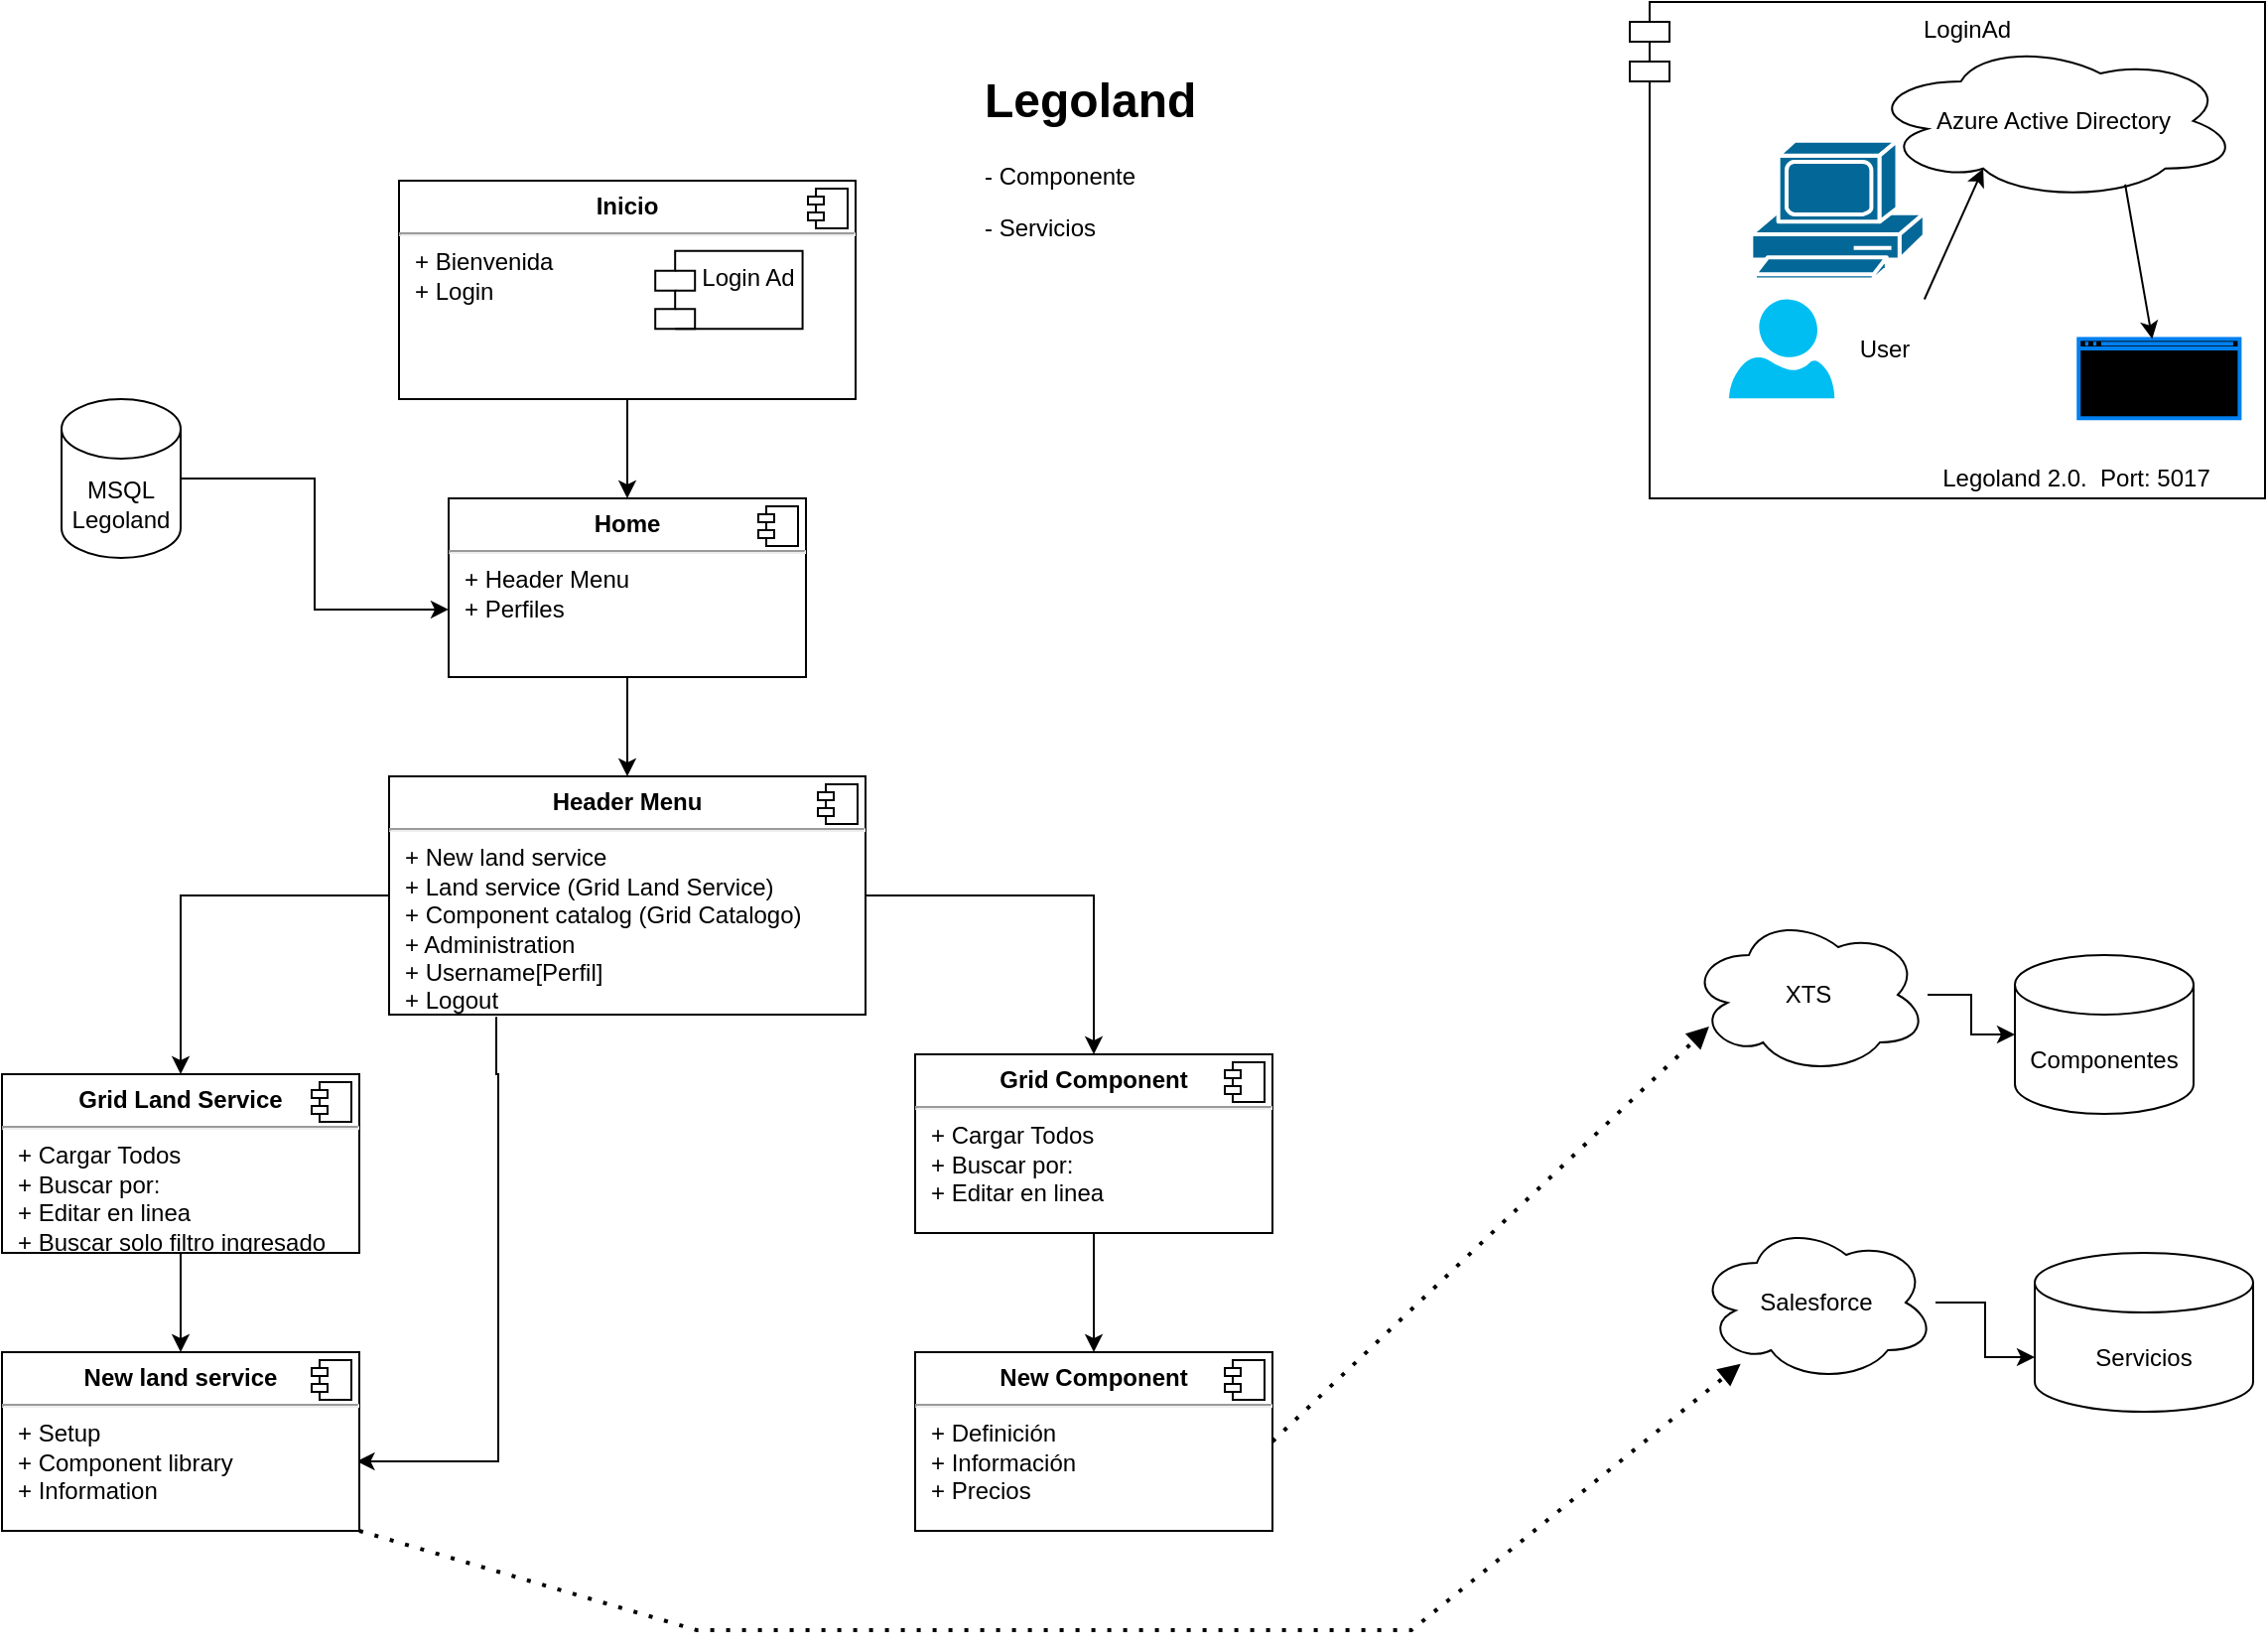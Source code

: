 <mxfile version="22.1.11" type="device">
  <diagram name="Página-1" id="hvUKiegdO5NY6V_EGWbR">
    <mxGraphModel dx="1546" dy="854" grid="1" gridSize="10" guides="1" tooltips="1" connect="1" arrows="1" fold="1" page="1" pageScale="1" pageWidth="827" pageHeight="1169" math="0" shadow="0">
      <root>
        <mxCell id="0" />
        <mxCell id="1" parent="0" />
        <mxCell id="Fd9paL_t9iBPJfcG7-ev-1" value="MSQL&lt;br&gt;Legoland" style="shape=cylinder3;whiteSpace=wrap;html=1;boundedLbl=1;backgroundOutline=1;size=15;" parent="1" vertex="1">
          <mxGeometry x="60" y="210" width="60" height="80" as="geometry" />
        </mxCell>
        <mxCell id="Fd9paL_t9iBPJfcG7-ev-6" value="" style="group" parent="1" vertex="1" connectable="0">
          <mxGeometry x="230" y="100" width="230" height="110" as="geometry" />
        </mxCell>
        <mxCell id="Fd9paL_t9iBPJfcG7-ev-2" value="&lt;p style=&quot;margin:0px;margin-top:6px;text-align:center;&quot;&gt;&lt;b&gt;Inicio&lt;/b&gt;&lt;/p&gt;&lt;hr&gt;&lt;p style=&quot;margin:0px;margin-left:8px;&quot;&gt;+ Bienvenida&lt;/p&gt;&lt;p style=&quot;margin:0px;margin-left:8px;&quot;&gt;+ Login&lt;/p&gt;" style="align=left;overflow=fill;html=1;dropTarget=0;whiteSpace=wrap;movable=1;resizable=1;rotatable=1;deletable=1;editable=1;locked=0;connectable=1;" parent="Fd9paL_t9iBPJfcG7-ev-6" vertex="1">
          <mxGeometry width="230" height="110" as="geometry" />
        </mxCell>
        <mxCell id="Fd9paL_t9iBPJfcG7-ev-3" value="" style="shape=component;jettyWidth=8;jettyHeight=4;movable=1;resizable=1;rotatable=1;deletable=1;editable=1;locked=0;connectable=1;" parent="Fd9paL_t9iBPJfcG7-ev-2" vertex="1">
          <mxGeometry x="1" width="20" height="20" relative="1" as="geometry">
            <mxPoint x="-24" y="4" as="offset" />
          </mxGeometry>
        </mxCell>
        <mxCell id="Fd9paL_t9iBPJfcG7-ev-4" value="Login Ad" style="shape=module;align=left;spacingLeft=20;align=center;verticalAlign=top;whiteSpace=wrap;html=1;movable=1;resizable=1;rotatable=1;deletable=1;editable=1;locked=0;connectable=1;" parent="Fd9paL_t9iBPJfcG7-ev-6" vertex="1">
          <mxGeometry x="129.097" y="35.357" width="74.194" height="39.286" as="geometry" />
        </mxCell>
        <mxCell id="Fd9paL_t9iBPJfcG7-ev-7" value="" style="endArrow=classic;html=1;rounded=0;exitX=0.5;exitY=1;exitDx=0;exitDy=0;entryX=0.5;entryY=0;entryDx=0;entryDy=0;" parent="1" source="Fd9paL_t9iBPJfcG7-ev-2" target="Fd9paL_t9iBPJfcG7-ev-8" edge="1">
          <mxGeometry width="50" height="50" relative="1" as="geometry">
            <mxPoint x="380" y="410" as="sourcePoint" />
            <mxPoint x="345" y="320" as="targetPoint" />
          </mxGeometry>
        </mxCell>
        <mxCell id="Fd9paL_t9iBPJfcG7-ev-14" style="edgeStyle=orthogonalEdgeStyle;rounded=0;orthogonalLoop=1;jettySize=auto;html=1;" parent="1" source="Fd9paL_t9iBPJfcG7-ev-8" target="Fd9paL_t9iBPJfcG7-ev-11" edge="1">
          <mxGeometry relative="1" as="geometry" />
        </mxCell>
        <mxCell id="Fd9paL_t9iBPJfcG7-ev-8" value="&lt;p style=&quot;margin:0px;margin-top:6px;text-align:center;&quot;&gt;&lt;b&gt;Home&lt;/b&gt;&lt;/p&gt;&lt;hr&gt;&lt;p style=&quot;margin:0px;margin-left:8px;&quot;&gt;+ Header Menu&lt;br&gt;&lt;/p&gt;&lt;p style=&quot;margin:0px;margin-left:8px;&quot;&gt;+ Perfiles&lt;/p&gt;" style="align=left;overflow=fill;html=1;dropTarget=0;whiteSpace=wrap;" parent="1" vertex="1">
          <mxGeometry x="255" y="260" width="180" height="90" as="geometry" />
        </mxCell>
        <mxCell id="Fd9paL_t9iBPJfcG7-ev-9" value="" style="shape=component;jettyWidth=8;jettyHeight=4;" parent="Fd9paL_t9iBPJfcG7-ev-8" vertex="1">
          <mxGeometry x="1" width="20" height="20" relative="1" as="geometry">
            <mxPoint x="-24" y="4" as="offset" />
          </mxGeometry>
        </mxCell>
        <mxCell id="Fd9paL_t9iBPJfcG7-ev-10" style="edgeStyle=orthogonalEdgeStyle;rounded=0;orthogonalLoop=1;jettySize=auto;html=1;entryX=0;entryY=0.622;entryDx=0;entryDy=0;entryPerimeter=0;" parent="1" source="Fd9paL_t9iBPJfcG7-ev-1" target="Fd9paL_t9iBPJfcG7-ev-8" edge="1">
          <mxGeometry relative="1" as="geometry" />
        </mxCell>
        <mxCell id="Fd9paL_t9iBPJfcG7-ev-23" style="edgeStyle=orthogonalEdgeStyle;rounded=0;orthogonalLoop=1;jettySize=auto;html=1;entryX=0.5;entryY=0;entryDx=0;entryDy=0;" parent="1" source="Fd9paL_t9iBPJfcG7-ev-11" target="Fd9paL_t9iBPJfcG7-ev-15" edge="1">
          <mxGeometry relative="1" as="geometry" />
        </mxCell>
        <mxCell id="Fd9paL_t9iBPJfcG7-ev-24" style="edgeStyle=orthogonalEdgeStyle;rounded=0;orthogonalLoop=1;jettySize=auto;html=1;" parent="1" source="Fd9paL_t9iBPJfcG7-ev-11" target="Fd9paL_t9iBPJfcG7-ev-17" edge="1">
          <mxGeometry relative="1" as="geometry" />
        </mxCell>
        <mxCell id="Fd9paL_t9iBPJfcG7-ev-25" style="edgeStyle=orthogonalEdgeStyle;rounded=0;orthogonalLoop=1;jettySize=auto;html=1;entryX=0.993;entryY=0.611;entryDx=0;entryDy=0;exitX=0.225;exitY=1.009;exitDx=0;exitDy=0;exitPerimeter=0;entryPerimeter=0;" parent="1" source="Fd9paL_t9iBPJfcG7-ev-11" target="Fd9paL_t9iBPJfcG7-ev-19" edge="1">
          <mxGeometry relative="1" as="geometry">
            <mxPoint x="228.11" y="500.0" as="sourcePoint" />
            <mxPoint x="200.03" y="734.03" as="targetPoint" />
            <Array as="points">
              <mxPoint x="279" y="550" />
              <mxPoint x="280" y="550" />
              <mxPoint x="280" y="745" />
            </Array>
          </mxGeometry>
        </mxCell>
        <mxCell id="Fd9paL_t9iBPJfcG7-ev-11" value="&lt;p style=&quot;margin:0px;margin-top:6px;text-align:center;&quot;&gt;&lt;b&gt;Header Menu&lt;/b&gt;&lt;/p&gt;&lt;hr&gt;&lt;p style=&quot;margin:0px;margin-left:8px;&quot;&gt;+ New land service&amp;nbsp;&lt;br&gt;+ Land service (Grid Land Service)&lt;/p&gt;&lt;p style=&quot;margin:0px;margin-left:8px;&quot;&gt;+ Component catalog (Grid Catalogo)&lt;/p&gt;&lt;p style=&quot;margin:0px;margin-left:8px;&quot;&gt;+ Administration&lt;br&gt;&lt;/p&gt;&lt;p style=&quot;margin:0px;margin-left:8px;&quot;&gt;+ Username[Perfil]&lt;/p&gt;&lt;p style=&quot;margin:0px;margin-left:8px;&quot;&gt;+ Logout&lt;/p&gt;&lt;p style=&quot;margin:0px;margin-left:8px;&quot;&gt;&lt;br&gt;&lt;/p&gt;" style="align=left;overflow=fill;html=1;dropTarget=0;whiteSpace=wrap;" parent="1" vertex="1">
          <mxGeometry x="225" y="400" width="240" height="120" as="geometry" />
        </mxCell>
        <mxCell id="Fd9paL_t9iBPJfcG7-ev-12" value="" style="shape=component;jettyWidth=8;jettyHeight=4;" parent="Fd9paL_t9iBPJfcG7-ev-11" vertex="1">
          <mxGeometry x="1" width="20" height="20" relative="1" as="geometry">
            <mxPoint x="-24" y="4" as="offset" />
          </mxGeometry>
        </mxCell>
        <mxCell id="Fd9paL_t9iBPJfcG7-ev-28" style="edgeStyle=orthogonalEdgeStyle;rounded=0;orthogonalLoop=1;jettySize=auto;html=1;" parent="1" source="Fd9paL_t9iBPJfcG7-ev-15" target="Fd9paL_t9iBPJfcG7-ev-19" edge="1">
          <mxGeometry relative="1" as="geometry" />
        </mxCell>
        <mxCell id="Fd9paL_t9iBPJfcG7-ev-15" value="&lt;p style=&quot;margin:0px;margin-top:6px;text-align:center;&quot;&gt;&lt;b&gt;Grid Land Service&lt;/b&gt;&lt;/p&gt;&lt;hr&gt;&lt;p style=&quot;margin:0px;margin-left:8px;&quot;&gt;+ Cargar Todos&lt;br&gt;+ Buscar por:&lt;/p&gt;&lt;p style=&quot;margin:0px;margin-left:8px;&quot;&gt;+ Editar en linea&lt;/p&gt;&lt;p style=&quot;margin:0px;margin-left:8px;&quot;&gt;+ Buscar solo filtro ingresado&lt;/p&gt;" style="align=left;overflow=fill;html=1;dropTarget=0;whiteSpace=wrap;" parent="1" vertex="1">
          <mxGeometry x="30" y="550" width="180" height="90" as="geometry" />
        </mxCell>
        <mxCell id="Fd9paL_t9iBPJfcG7-ev-16" value="" style="shape=component;jettyWidth=8;jettyHeight=4;" parent="Fd9paL_t9iBPJfcG7-ev-15" vertex="1">
          <mxGeometry x="1" width="20" height="20" relative="1" as="geometry">
            <mxPoint x="-24" y="4" as="offset" />
          </mxGeometry>
        </mxCell>
        <mxCell id="Fd9paL_t9iBPJfcG7-ev-26" style="edgeStyle=orthogonalEdgeStyle;rounded=0;orthogonalLoop=1;jettySize=auto;html=1;entryX=0.5;entryY=0;entryDx=0;entryDy=0;" parent="1" source="Fd9paL_t9iBPJfcG7-ev-17" target="Fd9paL_t9iBPJfcG7-ev-21" edge="1">
          <mxGeometry relative="1" as="geometry" />
        </mxCell>
        <mxCell id="Fd9paL_t9iBPJfcG7-ev-17" value="&lt;p style=&quot;margin:0px;margin-top:6px;text-align:center;&quot;&gt;&lt;b&gt;Grid Component&lt;/b&gt;&lt;/p&gt;&lt;hr&gt;&lt;p style=&quot;margin:0px;margin-left:8px;&quot;&gt;+ Cargar Todos&lt;br&gt;+ Buscar por:&amp;nbsp;&lt;/p&gt;&lt;p style=&quot;margin:0px;margin-left:8px;&quot;&gt;+ Editar en linea&amp;nbsp;&amp;nbsp;&lt;/p&gt;" style="align=left;overflow=fill;html=1;dropTarget=0;whiteSpace=wrap;" parent="1" vertex="1">
          <mxGeometry x="490" y="540" width="180" height="90" as="geometry" />
        </mxCell>
        <mxCell id="Fd9paL_t9iBPJfcG7-ev-18" value="" style="shape=component;jettyWidth=8;jettyHeight=4;" parent="Fd9paL_t9iBPJfcG7-ev-17" vertex="1">
          <mxGeometry x="1" width="20" height="20" relative="1" as="geometry">
            <mxPoint x="-24" y="4" as="offset" />
          </mxGeometry>
        </mxCell>
        <mxCell id="Fd9paL_t9iBPJfcG7-ev-19" value="&lt;p style=&quot;margin:0px;margin-top:6px;text-align:center;&quot;&gt;&lt;b&gt;New land service&lt;/b&gt;&lt;/p&gt;&lt;hr&gt;&lt;p style=&quot;margin:0px;margin-left:8px;&quot;&gt;+ Setup&lt;br&gt;+ Component library&lt;/p&gt;&lt;p style=&quot;margin:0px;margin-left:8px;&quot;&gt;+ Information&lt;/p&gt;" style="align=left;overflow=fill;html=1;dropTarget=0;whiteSpace=wrap;" parent="1" vertex="1">
          <mxGeometry x="30" y="690" width="180" height="90" as="geometry" />
        </mxCell>
        <mxCell id="Fd9paL_t9iBPJfcG7-ev-20" value="" style="shape=component;jettyWidth=8;jettyHeight=4;" parent="Fd9paL_t9iBPJfcG7-ev-19" vertex="1">
          <mxGeometry x="1" width="20" height="20" relative="1" as="geometry">
            <mxPoint x="-24" y="4" as="offset" />
          </mxGeometry>
        </mxCell>
        <mxCell id="Fd9paL_t9iBPJfcG7-ev-21" value="&lt;p style=&quot;margin:0px;margin-top:6px;text-align:center;&quot;&gt;&lt;b&gt;New Component&lt;/b&gt;&lt;/p&gt;&lt;hr&gt;&lt;p style=&quot;margin:0px;margin-left:8px;&quot;&gt;+ Definición&lt;br&gt;+ Información&lt;/p&gt;&lt;p style=&quot;margin:0px;margin-left:8px;&quot;&gt;+ Precios&lt;/p&gt;" style="align=left;overflow=fill;html=1;dropTarget=0;whiteSpace=wrap;" parent="1" vertex="1">
          <mxGeometry x="490" y="690" width="180" height="90" as="geometry" />
        </mxCell>
        <mxCell id="Fd9paL_t9iBPJfcG7-ev-22" value="" style="shape=component;jettyWidth=8;jettyHeight=4;" parent="Fd9paL_t9iBPJfcG7-ev-21" vertex="1">
          <mxGeometry x="1" width="20" height="20" relative="1" as="geometry">
            <mxPoint x="-24" y="4" as="offset" />
          </mxGeometry>
        </mxCell>
        <mxCell id="s5vD3qKEOOoGVqszgRcH-15" value="" style="group" parent="1" vertex="1" connectable="0">
          <mxGeometry x="850" y="10" width="320" height="250" as="geometry" />
        </mxCell>
        <mxCell id="s5vD3qKEOOoGVqszgRcH-11" value="LoginAd" style="shape=module;align=left;spacingLeft=20;align=center;verticalAlign=top;whiteSpace=wrap;html=1;" parent="s5vD3qKEOOoGVqszgRcH-15" vertex="1">
          <mxGeometry width="320" height="250.0" as="geometry" />
        </mxCell>
        <mxCell id="s5vD3qKEOOoGVqszgRcH-13" value="" style="group" parent="s5vD3qKEOOoGVqszgRcH-15" vertex="1" connectable="0">
          <mxGeometry x="50" y="20" width="260" height="219.58" as="geometry" />
        </mxCell>
        <mxCell id="s5vD3qKEOOoGVqszgRcH-6" value="Legoland 2.0.&amp;nbsp; Port: 5017" style="text;html=1;strokeColor=none;fillColor=none;align=center;verticalAlign=middle;whiteSpace=wrap;rounded=0;" parent="s5vD3qKEOOoGVqszgRcH-13" vertex="1">
          <mxGeometry x="90" y="219.58" width="170" as="geometry" />
        </mxCell>
        <mxCell id="s5vD3qKEOOoGVqszgRcH-12" value="" style="group" parent="s5vD3qKEOOoGVqszgRcH-13" vertex="1" connectable="0">
          <mxGeometry width="257.204" height="189.637" as="geometry" />
        </mxCell>
        <mxCell id="s5vD3qKEOOoGVqszgRcH-1" value="Azure Active Directory" style="ellipse;shape=cloud;whiteSpace=wrap;html=1;" parent="s5vD3qKEOOoGVqszgRcH-12" vertex="1">
          <mxGeometry x="70" width="187.2" height="79.85" as="geometry" />
        </mxCell>
        <mxCell id="s5vD3qKEOOoGVqszgRcH-2" value="" style="shape=mxgraph.cisco.computers_and_peripherals.pc;html=1;pointerEvents=1;dashed=0;fillColor=#036897;strokeColor=#ffffff;strokeWidth=2;verticalLabelPosition=bottom;verticalAlign=top;align=center;outlineConnect=0;" parent="s5vD3qKEOOoGVqszgRcH-12" vertex="1">
          <mxGeometry x="11.183" y="49.905" width="87.226" height="69.866" as="geometry" />
        </mxCell>
        <mxCell id="s5vD3qKEOOoGVqszgRcH-3" value="" style="html=1;verticalLabelPosition=bottom;align=center;labelBackgroundColor=#ffffff;verticalAlign=top;strokeWidth=2;strokeColor=#0080F0;shadow=0;dashed=0;shape=mxgraph.ios7.icons.window;fillColor=#000000;" parent="s5vD3qKEOOoGVqszgRcH-12" vertex="1">
          <mxGeometry x="176.129" y="149.714" width="81.075" height="39.924" as="geometry" />
        </mxCell>
        <mxCell id="s5vD3qKEOOoGVqszgRcH-7" value="" style="verticalLabelPosition=bottom;html=1;verticalAlign=top;align=center;strokeColor=none;fillColor=#00BEF2;shape=mxgraph.azure.user;" parent="s5vD3qKEOOoGVqszgRcH-12" vertex="1">
          <mxGeometry y="129.752" width="53.118" height="49.905" as="geometry" />
        </mxCell>
        <mxCell id="s5vD3qKEOOoGVqszgRcH-8" value="User" style="text;html=1;strokeColor=none;fillColor=none;align=center;verticalAlign=middle;whiteSpace=wrap;rounded=0;" parent="s5vD3qKEOOoGVqszgRcH-12" vertex="1">
          <mxGeometry x="44.731" y="139.733" width="67.097" height="29.943" as="geometry" />
        </mxCell>
        <mxCell id="s5vD3qKEOOoGVqszgRcH-9" value="" style="endArrow=classic;html=1;rounded=0;entryX=0.31;entryY=0.8;entryDx=0;entryDy=0;entryPerimeter=0;" parent="s5vD3qKEOOoGVqszgRcH-12" target="s5vD3qKEOOoGVqszgRcH-1" edge="1">
          <mxGeometry width="50" height="50" relative="1" as="geometry">
            <mxPoint x="98.409" y="129.752" as="sourcePoint" />
            <mxPoint x="154.323" y="79.847" as="targetPoint" />
          </mxGeometry>
        </mxCell>
        <mxCell id="s5vD3qKEOOoGVqszgRcH-10" value="" style="endArrow=classic;html=1;rounded=0;exitX=0.692;exitY=0.9;exitDx=0;exitDy=0;exitPerimeter=0;" parent="s5vD3qKEOOoGVqszgRcH-12" source="s5vD3qKEOOoGVqszgRcH-1" target="s5vD3qKEOOoGVqszgRcH-3" edge="1">
          <mxGeometry width="50" height="50" relative="1" as="geometry">
            <mxPoint x="223.656" y="109.79" as="sourcePoint" />
            <mxPoint x="279.57" y="59.885" as="targetPoint" />
          </mxGeometry>
        </mxCell>
        <mxCell id="2QgaaNyBV8Mvcg13I9mV-8" style="edgeStyle=orthogonalEdgeStyle;rounded=0;orthogonalLoop=1;jettySize=auto;html=1;" parent="1" source="2QgaaNyBV8Mvcg13I9mV-1" target="2QgaaNyBV8Mvcg13I9mV-6" edge="1">
          <mxGeometry relative="1" as="geometry" />
        </mxCell>
        <mxCell id="2QgaaNyBV8Mvcg13I9mV-1" value="XTS" style="ellipse;shape=cloud;whiteSpace=wrap;html=1;" parent="1" vertex="1">
          <mxGeometry x="880" y="470" width="120" height="80" as="geometry" />
        </mxCell>
        <mxCell id="2QgaaNyBV8Mvcg13I9mV-2" value="Salesforce" style="ellipse;shape=cloud;whiteSpace=wrap;html=1;" parent="1" vertex="1">
          <mxGeometry x="884" y="625" width="120" height="80" as="geometry" />
        </mxCell>
        <mxCell id="2QgaaNyBV8Mvcg13I9mV-3" value="" style="endArrow=block;dashed=1;html=1;dashPattern=1 3;strokeWidth=2;rounded=0;exitX=1;exitY=0.5;exitDx=0;exitDy=0;entryX=0.083;entryY=0.7;entryDx=0;entryDy=0;entryPerimeter=0;endFill=1;" parent="1" source="Fd9paL_t9iBPJfcG7-ev-21" target="2QgaaNyBV8Mvcg13I9mV-1" edge="1">
          <mxGeometry width="50" height="50" relative="1" as="geometry">
            <mxPoint x="760" y="460" as="sourcePoint" />
            <mxPoint x="810" y="410" as="targetPoint" />
          </mxGeometry>
        </mxCell>
        <mxCell id="2QgaaNyBV8Mvcg13I9mV-5" value="" style="endArrow=block;dashed=1;html=1;dashPattern=1 3;strokeWidth=2;rounded=0;exitX=1;exitY=1;exitDx=0;exitDy=0;endFill=1;" parent="1" source="Fd9paL_t9iBPJfcG7-ev-19" target="2QgaaNyBV8Mvcg13I9mV-2" edge="1">
          <mxGeometry width="50" height="50" relative="1" as="geometry">
            <mxPoint x="640" y="460" as="sourcePoint" />
            <mxPoint x="690" y="410" as="targetPoint" />
            <Array as="points">
              <mxPoint x="380" y="830" />
              <mxPoint x="740" y="830" />
            </Array>
          </mxGeometry>
        </mxCell>
        <mxCell id="2QgaaNyBV8Mvcg13I9mV-6" value="Componentes" style="shape=cylinder3;whiteSpace=wrap;html=1;boundedLbl=1;backgroundOutline=1;size=15;" parent="1" vertex="1">
          <mxGeometry x="1044" y="490" width="90" height="80" as="geometry" />
        </mxCell>
        <mxCell id="2QgaaNyBV8Mvcg13I9mV-7" value="Servicios" style="shape=cylinder3;whiteSpace=wrap;html=1;boundedLbl=1;backgroundOutline=1;size=15;" parent="1" vertex="1">
          <mxGeometry x="1054" y="640" width="110" height="80" as="geometry" />
        </mxCell>
        <mxCell id="2QgaaNyBV8Mvcg13I9mV-9" style="edgeStyle=orthogonalEdgeStyle;rounded=0;orthogonalLoop=1;jettySize=auto;html=1;entryX=0;entryY=0;entryDx=0;entryDy=52.5;entryPerimeter=0;" parent="1" source="2QgaaNyBV8Mvcg13I9mV-2" target="2QgaaNyBV8Mvcg13I9mV-7" edge="1">
          <mxGeometry relative="1" as="geometry" />
        </mxCell>
        <mxCell id="2QgaaNyBV8Mvcg13I9mV-11" value="&lt;h1&gt;Legoland&lt;/h1&gt;&lt;p&gt;- Componente&lt;/p&gt;&lt;p&gt;- Servicios&lt;/p&gt;" style="text;html=1;strokeColor=none;fillColor=none;spacing=5;spacingTop=-20;whiteSpace=wrap;overflow=hidden;rounded=0;" parent="1" vertex="1">
          <mxGeometry x="520" y="40" width="190" height="100" as="geometry" />
        </mxCell>
      </root>
    </mxGraphModel>
  </diagram>
</mxfile>
